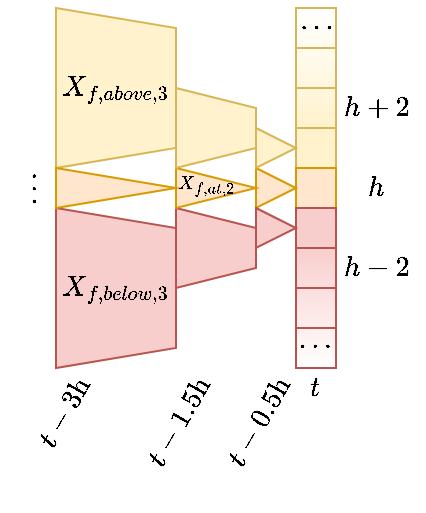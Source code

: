 <mxfile version="20.8.16" type="device"><diagram name="Page-1" id="x3k01gRazMkV5fhPRM_q"><mxGraphModel dx="502" dy="313" grid="1" gridSize="10" guides="1" tooltips="1" connect="1" arrows="1" fold="1" page="1" pageScale="1" pageWidth="827" pageHeight="1169" math="1" shadow="0"><root><mxCell id="0"/><mxCell id="1" parent="0"/><mxCell id="zZ_3c4h52G92B-FSA4bE-25" value="" style="rounded=0;whiteSpace=wrap;html=1;fillStyle=solid;fillColor=#f8cecc;gradientDirection=south;strokeColor=#b85450;gradientColor=#FFFFFF;" vertex="1" parent="1"><mxGeometry x="180" y="164" width="20" height="60" as="geometry"/></mxCell><mxCell id="zZ_3c4h52G92B-FSA4bE-2" value="" style="whiteSpace=wrap;html=1;aspect=fixed;fillColor=#fff2cc;strokeColor=#d6b656;" vertex="1" parent="1"><mxGeometry x="180" y="104" width="20" height="20" as="geometry"/></mxCell><mxCell id="zZ_3c4h52G92B-FSA4bE-3" value="" style="whiteSpace=wrap;html=1;aspect=fixed;fillColor=#ffe6cc;strokeColor=#d79b00;" vertex="1" parent="1"><mxGeometry x="180" y="124" width="20" height="20" as="geometry"/></mxCell><mxCell id="zZ_3c4h52G92B-FSA4bE-4" value="" style="whiteSpace=wrap;html=1;aspect=fixed;fillColor=#f8cecc;strokeColor=#b85450;" vertex="1" parent="1"><mxGeometry x="180" y="144" width="20" height="20" as="geometry"/></mxCell><mxCell id="zZ_3c4h52G92B-FSA4bE-6" value="" style="whiteSpace=wrap;html=1;aspect=fixed;fillColor=none;strokeColor=#b85450;" vertex="1" parent="1"><mxGeometry x="180" y="164" width="20" height="20" as="geometry"/></mxCell><mxCell id="zZ_3c4h52G92B-FSA4bE-7" value="" style="shape=trapezoid;perimeter=trapezoidPerimeter;whiteSpace=wrap;html=1;fixedSize=1;rotation=90;fillColor=#ffe6cc;strokeColor=#d79b00;" vertex="1" parent="1"><mxGeometry x="160" y="124" width="20" height="20" as="geometry"/></mxCell><mxCell id="zZ_3c4h52G92B-FSA4bE-8" value="" style="shape=trapezoid;perimeter=trapezoidPerimeter;whiteSpace=wrap;html=1;fixedSize=1;rotation=90;size=10;fillColor=#f8cecc;strokeColor=#b85450;" vertex="1" parent="1"><mxGeometry x="160" y="144" width="20" height="20" as="geometry"/></mxCell><mxCell id="zZ_3c4h52G92B-FSA4bE-9" value="" style="shape=trapezoid;perimeter=trapezoidPerimeter;whiteSpace=wrap;html=1;fixedSize=1;rotation=90;fillColor=#fff2cc;strokeColor=#d6b656;" vertex="1" parent="1"><mxGeometry x="160" y="104" width="20" height="20" as="geometry"/></mxCell><mxCell id="zZ_3c4h52G92B-FSA4bE-10" value="" style="shape=trapezoid;perimeter=trapezoidPerimeter;whiteSpace=wrap;html=1;fixedSize=1;rotation=90;size=10;fillColor=#f8cecc;strokeColor=#b85450;" vertex="1" parent="1"><mxGeometry x="120" y="144" width="40" height="40" as="geometry"/></mxCell><mxCell id="zZ_3c4h52G92B-FSA4bE-11" value="" style="shape=trapezoid;perimeter=trapezoidPerimeter;whiteSpace=wrap;html=1;fixedSize=1;rotation=90;size=10;fillColor=#ffe6cc;strokeColor=#d79b00;" vertex="1" parent="1"><mxGeometry x="130" y="114" width="20" height="40" as="geometry"/></mxCell><mxCell id="zZ_3c4h52G92B-FSA4bE-12" value="" style="shape=trapezoid;perimeter=trapezoidPerimeter;whiteSpace=wrap;html=1;fixedSize=1;rotation=90;size=10;fillColor=#fff2cc;strokeColor=#d6b656;" vertex="1" parent="1"><mxGeometry x="120" y="84" width="40" height="40" as="geometry"/></mxCell><mxCell id="zZ_3c4h52G92B-FSA4bE-13" value="" style="shape=trapezoid;perimeter=trapezoidPerimeter;whiteSpace=wrap;html=1;fixedSize=1;rotation=90;size=10;fillColor=#fff2cc;strokeColor=#d6b656;" vertex="1" parent="1"><mxGeometry x="50" y="54" width="80" height="60" as="geometry"/></mxCell><mxCell id="zZ_3c4h52G92B-FSA4bE-14" value="" style="shape=trapezoid;perimeter=trapezoidPerimeter;whiteSpace=wrap;html=1;fixedSize=1;rotation=90;size=10;fillColor=#f8cecc;strokeColor=#b85450;" vertex="1" parent="1"><mxGeometry x="50" y="154" width="80" height="60" as="geometry"/></mxCell><mxCell id="zZ_3c4h52G92B-FSA4bE-15" value="" style="shape=trapezoid;perimeter=trapezoidPerimeter;whiteSpace=wrap;html=1;fixedSize=1;rotation=90;size=10;fillColor=#ffe6cc;strokeColor=#d79b00;" vertex="1" parent="1"><mxGeometry x="80" y="104" width="20" height="60" as="geometry"/></mxCell><mxCell id="zZ_3c4h52G92B-FSA4bE-18" value="" style="whiteSpace=wrap;html=1;aspect=fixed;fillColor=none;strokeColor=#b85450;" vertex="1" parent="1"><mxGeometry x="180" y="184" width="20" height="20" as="geometry"/></mxCell><mxCell id="zZ_3c4h52G92B-FSA4bE-19" value="" style="whiteSpace=wrap;html=1;aspect=fixed;fillColor=none;strokeColor=#b85450;" vertex="1" parent="1"><mxGeometry x="180" y="204" width="20" height="20" as="geometry"/></mxCell><mxCell id="zZ_3c4h52G92B-FSA4bE-22" value="" style="rounded=0;whiteSpace=wrap;html=1;fillStyle=solid;fillColor=#fff2cc;gradientDirection=north;strokeColor=#d6b656;gradientColor=#FFFFFF;" vertex="1" parent="1"><mxGeometry x="180" y="44" width="20" height="60" as="geometry"/></mxCell><mxCell id="zZ_3c4h52G92B-FSA4bE-16" value="" style="whiteSpace=wrap;html=1;aspect=fixed;fillColor=none;strokeColor=#d6b656;gradientColor=#FFFFFF;gradientDirection=north;" vertex="1" parent="1"><mxGeometry x="180" y="64" width="20" height="20" as="geometry"/></mxCell><mxCell id="zZ_3c4h52G92B-FSA4bE-1" value="" style="whiteSpace=wrap;html=1;aspect=fixed;fillColor=none;strokeColor=#d6b656;fillStyle=solid;gradientColor=#FFFFFF;gradientDirection=north;perimeterSpacing=0;" vertex="1" parent="1"><mxGeometry x="180" y="84" width="20" height="20" as="geometry"/></mxCell><mxCell id="zZ_3c4h52G92B-FSA4bE-26" value="$$h$$" style="text;html=1;strokeColor=none;fillColor=none;align=center;verticalAlign=middle;whiteSpace=wrap;rounded=0;" vertex="1" parent="1"><mxGeometry x="200" y="124" width="40" height="20" as="geometry"/></mxCell><mxCell id="zZ_3c4h52G92B-FSA4bE-27" value="$$h+2$$" style="text;html=1;strokeColor=none;fillColor=none;align=center;verticalAlign=middle;whiteSpace=wrap;rounded=0;" vertex="1" parent="1"><mxGeometry x="200" y="84" width="40" height="20" as="geometry"/></mxCell><mxCell id="zZ_3c4h52G92B-FSA4bE-28" value="$$h-2$$" style="text;html=1;strokeColor=none;fillColor=none;align=center;verticalAlign=middle;whiteSpace=wrap;rounded=0;" vertex="1" parent="1"><mxGeometry x="200" y="164" width="40" height="20" as="geometry"/></mxCell><mxCell id="zZ_3c4h52G92B-FSA4bE-31" value="$$t$$" style="text;html=1;strokeColor=none;fillColor=none;align=center;verticalAlign=middle;whiteSpace=wrap;rounded=0;" vertex="1" parent="1"><mxGeometry x="170" y="224" width="40" height="20" as="geometry"/></mxCell><mxCell id="zZ_3c4h52G92B-FSA4bE-32" value="$$...$$" style="text;html=1;strokeColor=none;fillColor=none;align=center;verticalAlign=middle;whiteSpace=wrap;rounded=0;rotation=180;" vertex="1" parent="1"><mxGeometry x="170" y="207" width="40" height="20" as="geometry"/></mxCell><mxCell id="zZ_3c4h52G92B-FSA4bE-33" value="$$...$$" style="text;html=1;strokeColor=none;fillColor=none;align=center;verticalAlign=middle;whiteSpace=wrap;rounded=0;" vertex="1" parent="1"><mxGeometry x="170" y="40" width="40" height="20" as="geometry"/></mxCell><mxCell id="zZ_3c4h52G92B-FSA4bE-34" value="$$t-1.5\text{h}$$" style="text;html=1;strokeColor=none;fillColor=none;align=right;verticalAlign=middle;whiteSpace=wrap;rounded=0;rotation=-60;" vertex="1" parent="1"><mxGeometry x="90" y="244" width="60" height="20" as="geometry"/></mxCell><mxCell id="zZ_3c4h52G92B-FSA4bE-35" value="$$t-0.5\text{h}$$" style="text;html=1;strokeColor=none;fillColor=none;align=right;verticalAlign=middle;whiteSpace=wrap;rounded=0;rotation=-60;" vertex="1" parent="1"><mxGeometry x="130" y="244" width="60" height="20" as="geometry"/></mxCell><mxCell id="zZ_3c4h52G92B-FSA4bE-36" value="$$t-3\text{h}$$" style="text;html=1;strokeColor=none;fillColor=none;align=right;verticalAlign=middle;whiteSpace=wrap;rounded=0;rotation=-60;" vertex="1" parent="1"><mxGeometry x="30" y="244" width="60" height="20" as="geometry"/></mxCell><mxCell id="zZ_3c4h52G92B-FSA4bE-37" value="$$...$$" style="text;html=1;strokeColor=none;fillColor=none;align=center;verticalAlign=middle;whiteSpace=wrap;rounded=0;rotation=90;" vertex="1" parent="1"><mxGeometry x="33" y="124" width="40" height="20" as="geometry"/></mxCell><mxCell id="zZ_3c4h52G92B-FSA4bE-38" value="$$X_{f, above, 3}$$" style="text;html=1;strokeColor=none;fillColor=none;align=center;verticalAlign=middle;whiteSpace=wrap;rounded=0;" vertex="1" parent="1"><mxGeometry x="45" y="69" width="90" height="30" as="geometry"/></mxCell><mxCell id="zZ_3c4h52G92B-FSA4bE-39" value="$$X_{f, below, 3}$$" style="text;html=1;strokeColor=none;fillColor=none;align=center;verticalAlign=middle;whiteSpace=wrap;rounded=0;" vertex="1" parent="1"><mxGeometry x="45" y="169" width="90" height="30" as="geometry"/></mxCell><mxCell id="zZ_3c4h52G92B-FSA4bE-40" value="$$X_{f, at, 2}$$" style="text;html=1;strokeColor=none;fillColor=none;align=center;verticalAlign=middle;whiteSpace=wrap;rounded=0;fontSize=8;" vertex="1" parent="1"><mxGeometry x="105" y="117" width="60" height="30" as="geometry"/></mxCell></root></mxGraphModel></diagram></mxfile>